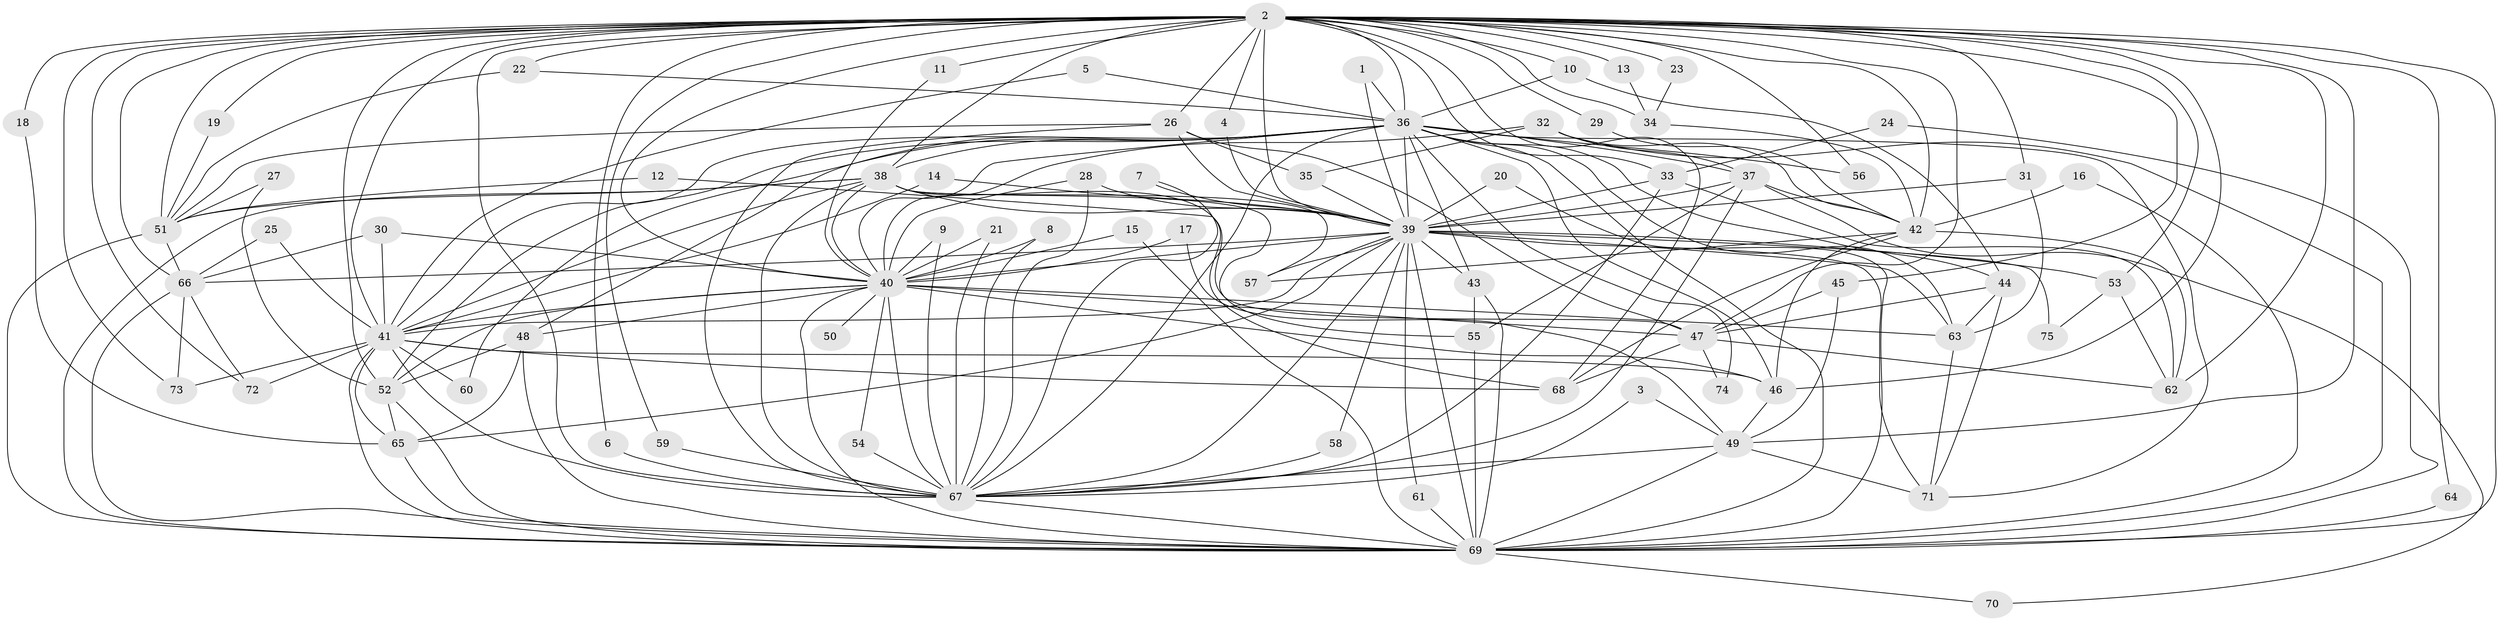 // original degree distribution, {38: 0.006711409395973154, 20: 0.006711409395973154, 21: 0.006711409395973154, 25: 0.006711409395973154, 32: 0.006711409395973154, 22: 0.006711409395973154, 24: 0.006711409395973154, 15: 0.006711409395973154, 27: 0.006711409395973154, 23: 0.006711409395973154, 11: 0.006711409395973154, 8: 0.020134228187919462, 2: 0.5838926174496645, 3: 0.174496644295302, 4: 0.06711409395973154, 5: 0.040268456375838924, 6: 0.020134228187919462, 10: 0.006711409395973154, 7: 0.013422818791946308}
// Generated by graph-tools (version 1.1) at 2025/25/03/09/25 03:25:40]
// undirected, 75 vertices, 207 edges
graph export_dot {
graph [start="1"]
  node [color=gray90,style=filled];
  1;
  2;
  3;
  4;
  5;
  6;
  7;
  8;
  9;
  10;
  11;
  12;
  13;
  14;
  15;
  16;
  17;
  18;
  19;
  20;
  21;
  22;
  23;
  24;
  25;
  26;
  27;
  28;
  29;
  30;
  31;
  32;
  33;
  34;
  35;
  36;
  37;
  38;
  39;
  40;
  41;
  42;
  43;
  44;
  45;
  46;
  47;
  48;
  49;
  50;
  51;
  52;
  53;
  54;
  55;
  56;
  57;
  58;
  59;
  60;
  61;
  62;
  63;
  64;
  65;
  66;
  67;
  68;
  69;
  70;
  71;
  72;
  73;
  74;
  75;
  1 -- 36 [weight=1.0];
  1 -- 39 [weight=1.0];
  2 -- 4 [weight=1.0];
  2 -- 6 [weight=1.0];
  2 -- 10 [weight=1.0];
  2 -- 11 [weight=1.0];
  2 -- 13 [weight=1.0];
  2 -- 18 [weight=1.0];
  2 -- 19 [weight=1.0];
  2 -- 22 [weight=1.0];
  2 -- 23 [weight=1.0];
  2 -- 26 [weight=1.0];
  2 -- 29 [weight=1.0];
  2 -- 31 [weight=1.0];
  2 -- 33 [weight=1.0];
  2 -- 34 [weight=2.0];
  2 -- 36 [weight=2.0];
  2 -- 38 [weight=3.0];
  2 -- 39 [weight=4.0];
  2 -- 40 [weight=2.0];
  2 -- 41 [weight=3.0];
  2 -- 42 [weight=1.0];
  2 -- 45 [weight=1.0];
  2 -- 46 [weight=1.0];
  2 -- 47 [weight=1.0];
  2 -- 49 [weight=1.0];
  2 -- 51 [weight=2.0];
  2 -- 52 [weight=1.0];
  2 -- 53 [weight=4.0];
  2 -- 56 [weight=1.0];
  2 -- 59 [weight=1.0];
  2 -- 62 [weight=1.0];
  2 -- 64 [weight=1.0];
  2 -- 66 [weight=1.0];
  2 -- 67 [weight=3.0];
  2 -- 68 [weight=1.0];
  2 -- 69 [weight=3.0];
  2 -- 72 [weight=1.0];
  2 -- 73 [weight=1.0];
  3 -- 49 [weight=1.0];
  3 -- 67 [weight=1.0];
  4 -- 39 [weight=1.0];
  5 -- 36 [weight=1.0];
  5 -- 41 [weight=1.0];
  6 -- 67 [weight=1.0];
  7 -- 39 [weight=1.0];
  7 -- 67 [weight=1.0];
  8 -- 40 [weight=1.0];
  8 -- 67 [weight=1.0];
  9 -- 40 [weight=1.0];
  9 -- 67 [weight=1.0];
  10 -- 36 [weight=2.0];
  10 -- 44 [weight=1.0];
  11 -- 40 [weight=1.0];
  12 -- 47 [weight=1.0];
  12 -- 51 [weight=1.0];
  13 -- 34 [weight=1.0];
  14 -- 39 [weight=1.0];
  14 -- 41 [weight=1.0];
  15 -- 40 [weight=1.0];
  15 -- 69 [weight=1.0];
  16 -- 42 [weight=1.0];
  16 -- 69 [weight=1.0];
  17 -- 40 [weight=1.0];
  17 -- 49 [weight=1.0];
  18 -- 65 [weight=1.0];
  19 -- 51 [weight=1.0];
  20 -- 39 [weight=1.0];
  20 -- 69 [weight=1.0];
  21 -- 40 [weight=1.0];
  21 -- 67 [weight=1.0];
  22 -- 36 [weight=1.0];
  22 -- 51 [weight=1.0];
  23 -- 34 [weight=1.0];
  24 -- 33 [weight=1.0];
  24 -- 69 [weight=1.0];
  25 -- 41 [weight=1.0];
  25 -- 66 [weight=1.0];
  26 -- 35 [weight=1.0];
  26 -- 39 [weight=1.0];
  26 -- 47 [weight=1.0];
  26 -- 51 [weight=1.0];
  26 -- 67 [weight=1.0];
  27 -- 51 [weight=1.0];
  27 -- 52 [weight=1.0];
  28 -- 39 [weight=1.0];
  28 -- 40 [weight=1.0];
  28 -- 67 [weight=1.0];
  29 -- 42 [weight=1.0];
  30 -- 40 [weight=1.0];
  30 -- 41 [weight=1.0];
  30 -- 66 [weight=1.0];
  31 -- 39 [weight=1.0];
  31 -- 63 [weight=1.0];
  32 -- 35 [weight=1.0];
  32 -- 37 [weight=1.0];
  32 -- 40 [weight=1.0];
  32 -- 42 [weight=1.0];
  32 -- 69 [weight=1.0];
  33 -- 39 [weight=1.0];
  33 -- 62 [weight=1.0];
  33 -- 67 [weight=1.0];
  34 -- 42 [weight=1.0];
  35 -- 39 [weight=1.0];
  36 -- 37 [weight=1.0];
  36 -- 38 [weight=1.0];
  36 -- 39 [weight=3.0];
  36 -- 40 [weight=1.0];
  36 -- 41 [weight=1.0];
  36 -- 43 [weight=1.0];
  36 -- 44 [weight=1.0];
  36 -- 46 [weight=1.0];
  36 -- 48 [weight=1.0];
  36 -- 52 [weight=1.0];
  36 -- 56 [weight=1.0];
  36 -- 60 [weight=1.0];
  36 -- 63 [weight=1.0];
  36 -- 67 [weight=2.0];
  36 -- 69 [weight=1.0];
  36 -- 71 [weight=1.0];
  36 -- 74 [weight=1.0];
  37 -- 39 [weight=3.0];
  37 -- 42 [weight=1.0];
  37 -- 55 [weight=1.0];
  37 -- 67 [weight=1.0];
  37 -- 70 [weight=1.0];
  38 -- 39 [weight=3.0];
  38 -- 40 [weight=1.0];
  38 -- 41 [weight=1.0];
  38 -- 51 [weight=1.0];
  38 -- 55 [weight=1.0];
  38 -- 57 [weight=1.0];
  38 -- 67 [weight=2.0];
  38 -- 68 [weight=1.0];
  38 -- 69 [weight=1.0];
  39 -- 40 [weight=3.0];
  39 -- 41 [weight=2.0];
  39 -- 43 [weight=1.0];
  39 -- 53 [weight=1.0];
  39 -- 57 [weight=1.0];
  39 -- 58 [weight=1.0];
  39 -- 61 [weight=1.0];
  39 -- 63 [weight=1.0];
  39 -- 65 [weight=1.0];
  39 -- 66 [weight=1.0];
  39 -- 67 [weight=2.0];
  39 -- 69 [weight=2.0];
  39 -- 71 [weight=2.0];
  39 -- 75 [weight=1.0];
  40 -- 41 [weight=1.0];
  40 -- 46 [weight=1.0];
  40 -- 47 [weight=1.0];
  40 -- 48 [weight=1.0];
  40 -- 50 [weight=1.0];
  40 -- 52 [weight=1.0];
  40 -- 54 [weight=1.0];
  40 -- 63 [weight=1.0];
  40 -- 67 [weight=2.0];
  40 -- 69 [weight=1.0];
  41 -- 46 [weight=1.0];
  41 -- 60 [weight=1.0];
  41 -- 65 [weight=1.0];
  41 -- 67 [weight=1.0];
  41 -- 68 [weight=1.0];
  41 -- 69 [weight=1.0];
  41 -- 72 [weight=2.0];
  41 -- 73 [weight=1.0];
  42 -- 46 [weight=1.0];
  42 -- 57 [weight=1.0];
  42 -- 62 [weight=1.0];
  42 -- 68 [weight=1.0];
  43 -- 55 [weight=1.0];
  43 -- 69 [weight=1.0];
  44 -- 47 [weight=1.0];
  44 -- 63 [weight=1.0];
  44 -- 71 [weight=1.0];
  45 -- 47 [weight=2.0];
  45 -- 49 [weight=1.0];
  46 -- 49 [weight=1.0];
  47 -- 62 [weight=1.0];
  47 -- 68 [weight=1.0];
  47 -- 74 [weight=1.0];
  48 -- 52 [weight=1.0];
  48 -- 65 [weight=1.0];
  48 -- 69 [weight=1.0];
  49 -- 67 [weight=1.0];
  49 -- 69 [weight=1.0];
  49 -- 71 [weight=1.0];
  51 -- 66 [weight=1.0];
  51 -- 69 [weight=1.0];
  52 -- 65 [weight=1.0];
  52 -- 69 [weight=1.0];
  53 -- 62 [weight=1.0];
  53 -- 75 [weight=1.0];
  54 -- 67 [weight=1.0];
  55 -- 69 [weight=1.0];
  58 -- 67 [weight=1.0];
  59 -- 67 [weight=1.0];
  61 -- 69 [weight=1.0];
  63 -- 71 [weight=1.0];
  64 -- 69 [weight=1.0];
  65 -- 69 [weight=1.0];
  66 -- 69 [weight=1.0];
  66 -- 72 [weight=1.0];
  66 -- 73 [weight=1.0];
  67 -- 69 [weight=1.0];
  69 -- 70 [weight=1.0];
}
